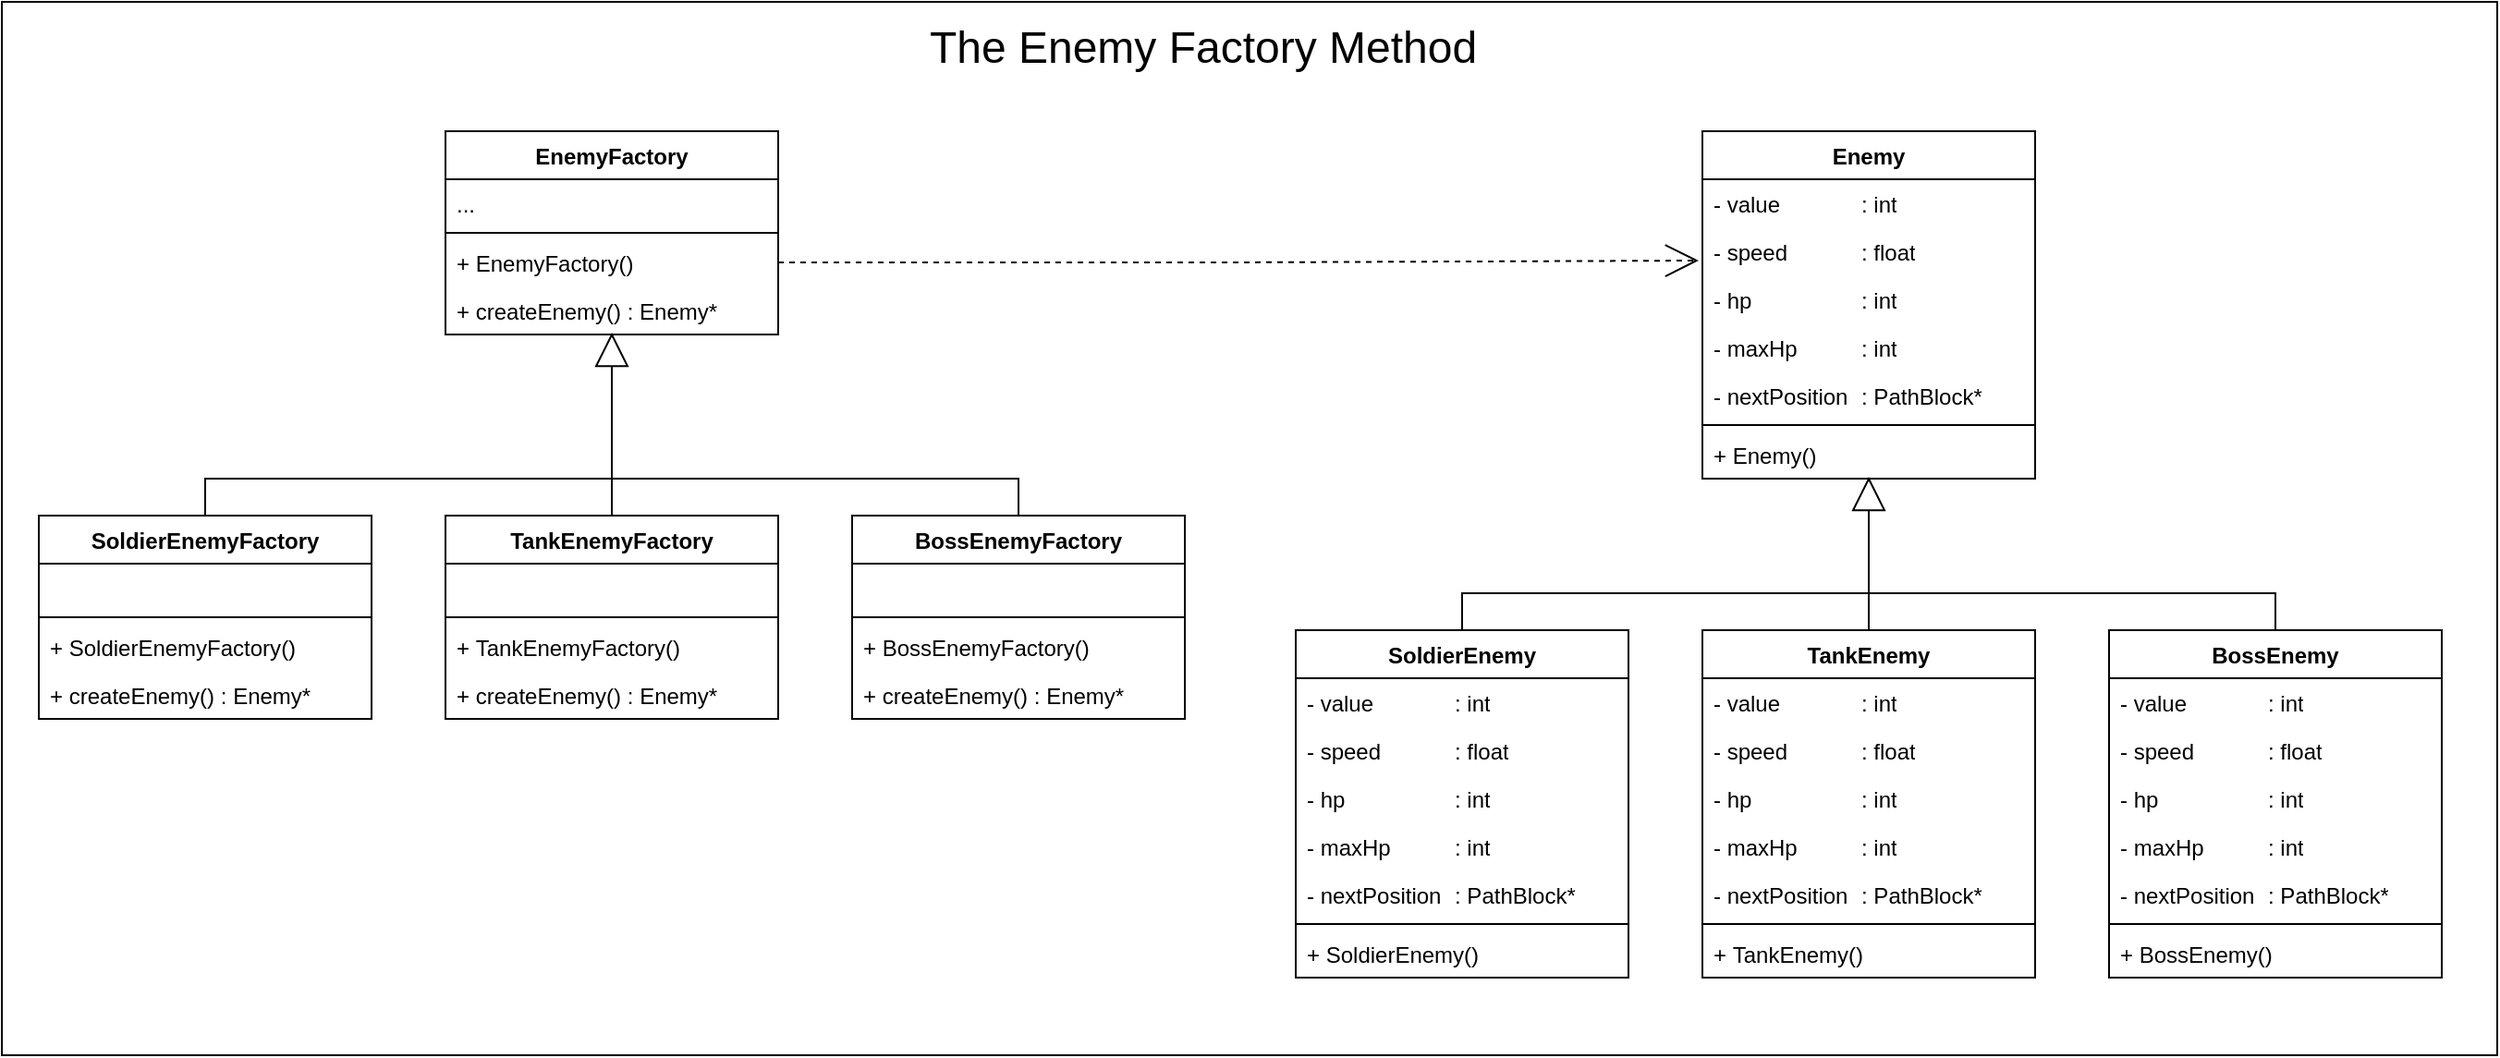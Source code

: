 <mxfile version="26.0.2" pages="2">
  <diagram name="EnemyFactories" id="sxA6jCSWHb6Xb95bpRgg">
    <mxGraphModel dx="1440" dy="1007" grid="0" gridSize="10" guides="1" tooltips="1" connect="1" arrows="1" fold="1" page="1" pageScale="1" pageWidth="3300" pageHeight="4681" math="0" shadow="0">
      <root>
        <mxCell id="0" />
        <mxCell id="1" parent="0" />
        <mxCell id="lST96Xqz9Wme77wn3Zgd-4" value="" style="group" vertex="1" connectable="0" parent="1">
          <mxGeometry x="472" y="41" width="1350" height="570" as="geometry" />
        </mxCell>
        <mxCell id="lST96Xqz9Wme77wn3Zgd-2" value="" style="rounded=0;whiteSpace=wrap;html=1;fillStyle=auto;gradientColor=none;" vertex="1" parent="lST96Xqz9Wme77wn3Zgd-4">
          <mxGeometry width="1350" height="570" as="geometry" />
        </mxCell>
        <mxCell id="FYQP1EqifzHEC503zYtt-10" value="&lt;span style=&quot;white-space: pre;&quot;&gt;Enemy&lt;/span&gt;" style="swimlane;fontStyle=1;align=center;verticalAlign=top;childLayout=stackLayout;horizontal=1;startSize=26;horizontalStack=0;resizeParent=1;resizeParentMax=0;resizeLast=0;collapsible=1;marginBottom=0;whiteSpace=wrap;html=1;" parent="lST96Xqz9Wme77wn3Zgd-4" vertex="1">
          <mxGeometry x="920" y="70" width="180" height="188" as="geometry" />
        </mxCell>
        <mxCell id="FYQP1EqifzHEC503zYtt-21" value="- value&lt;span style=&quot;white-space: pre;&quot;&gt;&#x9;&lt;span style=&quot;white-space: pre;&quot;&gt;&#x9;&lt;/span&gt;&lt;/span&gt;: int" style="text;strokeColor=none;fillColor=none;align=left;verticalAlign=top;spacingLeft=4;spacingRight=4;overflow=hidden;rotatable=0;points=[[0,0.5],[1,0.5]];portConstraint=eastwest;whiteSpace=wrap;html=1;" parent="FYQP1EqifzHEC503zYtt-10" vertex="1">
          <mxGeometry y="26" width="180" height="26" as="geometry" />
        </mxCell>
        <mxCell id="FYQP1EqifzHEC503zYtt-22" value="-&amp;nbsp;speed&lt;span style=&quot;white-space: pre;&quot;&gt;&#x9;&lt;span style=&quot;white-space: pre;&quot;&gt;&#x9;&lt;/span&gt;&lt;/span&gt;:&amp;nbsp;float" style="text;strokeColor=none;fillColor=none;align=left;verticalAlign=top;spacingLeft=4;spacingRight=4;overflow=hidden;rotatable=0;points=[[0,0.5],[1,0.5]];portConstraint=eastwest;whiteSpace=wrap;html=1;" parent="FYQP1EqifzHEC503zYtt-10" vertex="1">
          <mxGeometry y="52" width="180" height="26" as="geometry" />
        </mxCell>
        <mxCell id="gE1n4KFUWHBhPOOxlzP7-1" value="-&amp;nbsp;hp&lt;span style=&quot;white-space: pre;&quot;&gt;&#x9;&lt;/span&gt;&lt;span style=&quot;white-space: pre;&quot;&gt;&#x9;&lt;span style=&quot;white-space: pre;&quot;&gt;&#x9;&lt;/span&gt;&lt;/span&gt;:&amp;nbsp;int" style="text;strokeColor=none;fillColor=none;align=left;verticalAlign=top;spacingLeft=4;spacingRight=4;overflow=hidden;rotatable=0;points=[[0,0.5],[1,0.5]];portConstraint=eastwest;whiteSpace=wrap;html=1;" vertex="1" parent="FYQP1EqifzHEC503zYtt-10">
          <mxGeometry y="78" width="180" height="26" as="geometry" />
        </mxCell>
        <mxCell id="gE1n4KFUWHBhPOOxlzP7-2" value="-&amp;nbsp;maxHp&lt;span style=&quot;white-space: pre;&quot;&gt;&#x9;&lt;/span&gt;&lt;span style=&quot;white-space: pre;&quot;&gt;&#x9;&lt;/span&gt;:&amp;nbsp;int" style="text;strokeColor=none;fillColor=none;align=left;verticalAlign=top;spacingLeft=4;spacingRight=4;overflow=hidden;rotatable=0;points=[[0,0.5],[1,0.5]];portConstraint=eastwest;whiteSpace=wrap;html=1;" vertex="1" parent="FYQP1EqifzHEC503zYtt-10">
          <mxGeometry y="104" width="180" height="26" as="geometry" />
        </mxCell>
        <mxCell id="gE1n4KFUWHBhPOOxlzP7-3" value="-&amp;nbsp;nextPosition &lt;span style=&quot;white-space: pre;&quot;&gt;&#x9;&lt;/span&gt;:&amp;nbsp;PathBlock*" style="text;strokeColor=none;fillColor=none;align=left;verticalAlign=top;spacingLeft=4;spacingRight=4;overflow=hidden;rotatable=0;points=[[0,0.5],[1,0.5]];portConstraint=eastwest;whiteSpace=wrap;html=1;" vertex="1" parent="FYQP1EqifzHEC503zYtt-10">
          <mxGeometry y="130" width="180" height="26" as="geometry" />
        </mxCell>
        <mxCell id="FYQP1EqifzHEC503zYtt-12" value="" style="line;strokeWidth=1;fillColor=none;align=left;verticalAlign=middle;spacingTop=-1;spacingLeft=3;spacingRight=3;rotatable=0;labelPosition=right;points=[];portConstraint=eastwest;strokeColor=inherit;" parent="FYQP1EqifzHEC503zYtt-10" vertex="1">
          <mxGeometry y="156" width="180" height="6" as="geometry" />
        </mxCell>
        <mxCell id="FYQP1EqifzHEC503zYtt-13" value="+ &lt;span style=&quot;text-align: center; white-space: pre;&quot;&gt;Enemy&lt;/span&gt;()" style="text;strokeColor=none;fillColor=none;align=left;verticalAlign=top;spacingLeft=4;spacingRight=4;overflow=hidden;rotatable=0;points=[[0,0.5],[1,0.5]];portConstraint=eastwest;whiteSpace=wrap;html=1;" parent="FYQP1EqifzHEC503zYtt-10" vertex="1">
          <mxGeometry y="162" width="180" height="26" as="geometry" />
        </mxCell>
        <mxCell id="gE1n4KFUWHBhPOOxlzP7-34" style="edgeStyle=orthogonalEdgeStyle;rounded=0;orthogonalLoop=1;jettySize=auto;html=1;exitX=0.5;exitY=0;exitDx=0;exitDy=0;endArrow=none;endFill=0;" edge="1" parent="lST96Xqz9Wme77wn3Zgd-4" source="gE1n4KFUWHBhPOOxlzP7-4">
          <mxGeometry relative="1" as="geometry">
            <mxPoint x="1010" y="320" as="targetPoint" />
            <Array as="points">
              <mxPoint x="790" y="320" />
            </Array>
          </mxGeometry>
        </mxCell>
        <mxCell id="gE1n4KFUWHBhPOOxlzP7-4" value="&lt;span style=&quot;white-space: pre;&quot;&gt;SoldierEnemy&lt;/span&gt;" style="swimlane;fontStyle=1;align=center;verticalAlign=top;childLayout=stackLayout;horizontal=1;startSize=26;horizontalStack=0;resizeParent=1;resizeParentMax=0;resizeLast=0;collapsible=1;marginBottom=0;whiteSpace=wrap;html=1;" vertex="1" parent="lST96Xqz9Wme77wn3Zgd-4">
          <mxGeometry x="700" y="340" width="180" height="188" as="geometry" />
        </mxCell>
        <mxCell id="gE1n4KFUWHBhPOOxlzP7-5" value="- value&lt;span style=&quot;white-space: pre;&quot;&gt;&#x9;&lt;span style=&quot;white-space: pre;&quot;&gt;&#x9;&lt;/span&gt;&lt;/span&gt;: int" style="text;strokeColor=none;fillColor=none;align=left;verticalAlign=top;spacingLeft=4;spacingRight=4;overflow=hidden;rotatable=0;points=[[0,0.5],[1,0.5]];portConstraint=eastwest;whiteSpace=wrap;html=1;" vertex="1" parent="gE1n4KFUWHBhPOOxlzP7-4">
          <mxGeometry y="26" width="180" height="26" as="geometry" />
        </mxCell>
        <mxCell id="gE1n4KFUWHBhPOOxlzP7-6" value="-&amp;nbsp;speed&lt;span style=&quot;white-space: pre;&quot;&gt;&#x9;&lt;span style=&quot;white-space: pre;&quot;&gt;&#x9;&lt;/span&gt;&lt;/span&gt;:&amp;nbsp;float" style="text;strokeColor=none;fillColor=none;align=left;verticalAlign=top;spacingLeft=4;spacingRight=4;overflow=hidden;rotatable=0;points=[[0,0.5],[1,0.5]];portConstraint=eastwest;whiteSpace=wrap;html=1;" vertex="1" parent="gE1n4KFUWHBhPOOxlzP7-4">
          <mxGeometry y="52" width="180" height="26" as="geometry" />
        </mxCell>
        <mxCell id="gE1n4KFUWHBhPOOxlzP7-7" value="-&amp;nbsp;hp&lt;span style=&quot;white-space: pre;&quot;&gt;&#x9;&lt;/span&gt;&lt;span style=&quot;white-space: pre;&quot;&gt;&#x9;&lt;span style=&quot;white-space: pre;&quot;&gt;&#x9;&lt;/span&gt;&lt;/span&gt;:&amp;nbsp;int" style="text;strokeColor=none;fillColor=none;align=left;verticalAlign=top;spacingLeft=4;spacingRight=4;overflow=hidden;rotatable=0;points=[[0,0.5],[1,0.5]];portConstraint=eastwest;whiteSpace=wrap;html=1;" vertex="1" parent="gE1n4KFUWHBhPOOxlzP7-4">
          <mxGeometry y="78" width="180" height="26" as="geometry" />
        </mxCell>
        <mxCell id="gE1n4KFUWHBhPOOxlzP7-8" value="-&amp;nbsp;maxHp&lt;span style=&quot;white-space: pre;&quot;&gt;&#x9;&lt;/span&gt;&lt;span style=&quot;white-space: pre;&quot;&gt;&#x9;&lt;/span&gt;:&amp;nbsp;int" style="text;strokeColor=none;fillColor=none;align=left;verticalAlign=top;spacingLeft=4;spacingRight=4;overflow=hidden;rotatable=0;points=[[0,0.5],[1,0.5]];portConstraint=eastwest;whiteSpace=wrap;html=1;" vertex="1" parent="gE1n4KFUWHBhPOOxlzP7-4">
          <mxGeometry y="104" width="180" height="26" as="geometry" />
        </mxCell>
        <mxCell id="gE1n4KFUWHBhPOOxlzP7-9" value="-&amp;nbsp;nextPosition &lt;span style=&quot;white-space: pre;&quot;&gt;&#x9;&lt;/span&gt;:&amp;nbsp;PathBlock*" style="text;strokeColor=none;fillColor=none;align=left;verticalAlign=top;spacingLeft=4;spacingRight=4;overflow=hidden;rotatable=0;points=[[0,0.5],[1,0.5]];portConstraint=eastwest;whiteSpace=wrap;html=1;" vertex="1" parent="gE1n4KFUWHBhPOOxlzP7-4">
          <mxGeometry y="130" width="180" height="26" as="geometry" />
        </mxCell>
        <mxCell id="gE1n4KFUWHBhPOOxlzP7-10" value="" style="line;strokeWidth=1;fillColor=none;align=left;verticalAlign=middle;spacingTop=-1;spacingLeft=3;spacingRight=3;rotatable=0;labelPosition=right;points=[];portConstraint=eastwest;strokeColor=inherit;" vertex="1" parent="gE1n4KFUWHBhPOOxlzP7-4">
          <mxGeometry y="156" width="180" height="6" as="geometry" />
        </mxCell>
        <mxCell id="gE1n4KFUWHBhPOOxlzP7-11" value="+&amp;nbsp;&lt;span style=&quot;text-align: center; white-space: pre;&quot;&gt;SoldierEnemy&lt;/span&gt;()" style="text;strokeColor=none;fillColor=none;align=left;verticalAlign=top;spacingLeft=4;spacingRight=4;overflow=hidden;rotatable=0;points=[[0,0.5],[1,0.5]];portConstraint=eastwest;whiteSpace=wrap;html=1;" vertex="1" parent="gE1n4KFUWHBhPOOxlzP7-4">
          <mxGeometry y="162" width="180" height="26" as="geometry" />
        </mxCell>
        <mxCell id="gE1n4KFUWHBhPOOxlzP7-12" value="&lt;span style=&quot;white-space: pre;&quot;&gt;TankEnemy&lt;/span&gt;" style="swimlane;fontStyle=1;align=center;verticalAlign=top;childLayout=stackLayout;horizontal=1;startSize=26;horizontalStack=0;resizeParent=1;resizeParentMax=0;resizeLast=0;collapsible=1;marginBottom=0;whiteSpace=wrap;html=1;" vertex="1" parent="lST96Xqz9Wme77wn3Zgd-4">
          <mxGeometry x="920" y="340" width="180" height="188" as="geometry" />
        </mxCell>
        <mxCell id="gE1n4KFUWHBhPOOxlzP7-13" value="- value&lt;span style=&quot;white-space: pre;&quot;&gt;&#x9;&lt;span style=&quot;white-space: pre;&quot;&gt;&#x9;&lt;/span&gt;&lt;/span&gt;: int" style="text;strokeColor=none;fillColor=none;align=left;verticalAlign=top;spacingLeft=4;spacingRight=4;overflow=hidden;rotatable=0;points=[[0,0.5],[1,0.5]];portConstraint=eastwest;whiteSpace=wrap;html=1;" vertex="1" parent="gE1n4KFUWHBhPOOxlzP7-12">
          <mxGeometry y="26" width="180" height="26" as="geometry" />
        </mxCell>
        <mxCell id="gE1n4KFUWHBhPOOxlzP7-14" value="-&amp;nbsp;speed&lt;span style=&quot;white-space: pre;&quot;&gt;&#x9;&lt;span style=&quot;white-space: pre;&quot;&gt;&#x9;&lt;/span&gt;&lt;/span&gt;:&amp;nbsp;float" style="text;strokeColor=none;fillColor=none;align=left;verticalAlign=top;spacingLeft=4;spacingRight=4;overflow=hidden;rotatable=0;points=[[0,0.5],[1,0.5]];portConstraint=eastwest;whiteSpace=wrap;html=1;" vertex="1" parent="gE1n4KFUWHBhPOOxlzP7-12">
          <mxGeometry y="52" width="180" height="26" as="geometry" />
        </mxCell>
        <mxCell id="gE1n4KFUWHBhPOOxlzP7-15" value="-&amp;nbsp;hp&lt;span style=&quot;white-space: pre;&quot;&gt;&#x9;&lt;/span&gt;&lt;span style=&quot;white-space: pre;&quot;&gt;&#x9;&lt;span style=&quot;white-space: pre;&quot;&gt;&#x9;&lt;/span&gt;&lt;/span&gt;:&amp;nbsp;int" style="text;strokeColor=none;fillColor=none;align=left;verticalAlign=top;spacingLeft=4;spacingRight=4;overflow=hidden;rotatable=0;points=[[0,0.5],[1,0.5]];portConstraint=eastwest;whiteSpace=wrap;html=1;" vertex="1" parent="gE1n4KFUWHBhPOOxlzP7-12">
          <mxGeometry y="78" width="180" height="26" as="geometry" />
        </mxCell>
        <mxCell id="gE1n4KFUWHBhPOOxlzP7-16" value="-&amp;nbsp;maxHp&lt;span style=&quot;white-space: pre;&quot;&gt;&#x9;&lt;/span&gt;&lt;span style=&quot;white-space: pre;&quot;&gt;&#x9;&lt;/span&gt;:&amp;nbsp;int" style="text;strokeColor=none;fillColor=none;align=left;verticalAlign=top;spacingLeft=4;spacingRight=4;overflow=hidden;rotatable=0;points=[[0,0.5],[1,0.5]];portConstraint=eastwest;whiteSpace=wrap;html=1;" vertex="1" parent="gE1n4KFUWHBhPOOxlzP7-12">
          <mxGeometry y="104" width="180" height="26" as="geometry" />
        </mxCell>
        <mxCell id="gE1n4KFUWHBhPOOxlzP7-17" value="-&amp;nbsp;nextPosition &lt;span style=&quot;white-space: pre;&quot;&gt;&#x9;&lt;/span&gt;:&amp;nbsp;PathBlock*" style="text;strokeColor=none;fillColor=none;align=left;verticalAlign=top;spacingLeft=4;spacingRight=4;overflow=hidden;rotatable=0;points=[[0,0.5],[1,0.5]];portConstraint=eastwest;whiteSpace=wrap;html=1;" vertex="1" parent="gE1n4KFUWHBhPOOxlzP7-12">
          <mxGeometry y="130" width="180" height="26" as="geometry" />
        </mxCell>
        <mxCell id="gE1n4KFUWHBhPOOxlzP7-18" value="" style="line;strokeWidth=1;fillColor=none;align=left;verticalAlign=middle;spacingTop=-1;spacingLeft=3;spacingRight=3;rotatable=0;labelPosition=right;points=[];portConstraint=eastwest;strokeColor=inherit;" vertex="1" parent="gE1n4KFUWHBhPOOxlzP7-12">
          <mxGeometry y="156" width="180" height="6" as="geometry" />
        </mxCell>
        <mxCell id="gE1n4KFUWHBhPOOxlzP7-19" value="+&amp;nbsp;&lt;span style=&quot;text-align: center; white-space: pre;&quot;&gt;TankEnemy&lt;/span&gt;()" style="text;strokeColor=none;fillColor=none;align=left;verticalAlign=top;spacingLeft=4;spacingRight=4;overflow=hidden;rotatable=0;points=[[0,0.5],[1,0.5]];portConstraint=eastwest;whiteSpace=wrap;html=1;" vertex="1" parent="gE1n4KFUWHBhPOOxlzP7-12">
          <mxGeometry y="162" width="180" height="26" as="geometry" />
        </mxCell>
        <mxCell id="gE1n4KFUWHBhPOOxlzP7-35" style="edgeStyle=orthogonalEdgeStyle;rounded=0;orthogonalLoop=1;jettySize=auto;html=1;exitX=0.5;exitY=0;exitDx=0;exitDy=0;endArrow=none;endFill=0;" edge="1" parent="lST96Xqz9Wme77wn3Zgd-4" source="gE1n4KFUWHBhPOOxlzP7-20">
          <mxGeometry relative="1" as="geometry">
            <mxPoint x="1010" y="320" as="targetPoint" />
            <Array as="points">
              <mxPoint x="1230" y="320" />
            </Array>
          </mxGeometry>
        </mxCell>
        <mxCell id="gE1n4KFUWHBhPOOxlzP7-20" value="&lt;span style=&quot;white-space: pre;&quot;&gt;BossEnemy&lt;/span&gt;" style="swimlane;fontStyle=1;align=center;verticalAlign=top;childLayout=stackLayout;horizontal=1;startSize=26;horizontalStack=0;resizeParent=1;resizeParentMax=0;resizeLast=0;collapsible=1;marginBottom=0;whiteSpace=wrap;html=1;" vertex="1" parent="lST96Xqz9Wme77wn3Zgd-4">
          <mxGeometry x="1140" y="340" width="180" height="188" as="geometry" />
        </mxCell>
        <mxCell id="gE1n4KFUWHBhPOOxlzP7-21" value="- value&lt;span style=&quot;white-space: pre;&quot;&gt;&#x9;&lt;span style=&quot;white-space: pre;&quot;&gt;&#x9;&lt;/span&gt;&lt;/span&gt;: int" style="text;strokeColor=none;fillColor=none;align=left;verticalAlign=top;spacingLeft=4;spacingRight=4;overflow=hidden;rotatable=0;points=[[0,0.5],[1,0.5]];portConstraint=eastwest;whiteSpace=wrap;html=1;" vertex="1" parent="gE1n4KFUWHBhPOOxlzP7-20">
          <mxGeometry y="26" width="180" height="26" as="geometry" />
        </mxCell>
        <mxCell id="gE1n4KFUWHBhPOOxlzP7-22" value="-&amp;nbsp;speed&lt;span style=&quot;white-space: pre;&quot;&gt;&#x9;&lt;span style=&quot;white-space: pre;&quot;&gt;&#x9;&lt;/span&gt;&lt;/span&gt;:&amp;nbsp;float" style="text;strokeColor=none;fillColor=none;align=left;verticalAlign=top;spacingLeft=4;spacingRight=4;overflow=hidden;rotatable=0;points=[[0,0.5],[1,0.5]];portConstraint=eastwest;whiteSpace=wrap;html=1;" vertex="1" parent="gE1n4KFUWHBhPOOxlzP7-20">
          <mxGeometry y="52" width="180" height="26" as="geometry" />
        </mxCell>
        <mxCell id="gE1n4KFUWHBhPOOxlzP7-23" value="-&amp;nbsp;hp&lt;span style=&quot;white-space: pre;&quot;&gt;&#x9;&lt;/span&gt;&lt;span style=&quot;white-space: pre;&quot;&gt;&#x9;&lt;span style=&quot;white-space: pre;&quot;&gt;&#x9;&lt;/span&gt;&lt;/span&gt;:&amp;nbsp;int" style="text;strokeColor=none;fillColor=none;align=left;verticalAlign=top;spacingLeft=4;spacingRight=4;overflow=hidden;rotatable=0;points=[[0,0.5],[1,0.5]];portConstraint=eastwest;whiteSpace=wrap;html=1;" vertex="1" parent="gE1n4KFUWHBhPOOxlzP7-20">
          <mxGeometry y="78" width="180" height="26" as="geometry" />
        </mxCell>
        <mxCell id="gE1n4KFUWHBhPOOxlzP7-24" value="-&amp;nbsp;maxHp&lt;span style=&quot;white-space: pre;&quot;&gt;&#x9;&lt;/span&gt;&lt;span style=&quot;white-space: pre;&quot;&gt;&#x9;&lt;/span&gt;:&amp;nbsp;int" style="text;strokeColor=none;fillColor=none;align=left;verticalAlign=top;spacingLeft=4;spacingRight=4;overflow=hidden;rotatable=0;points=[[0,0.5],[1,0.5]];portConstraint=eastwest;whiteSpace=wrap;html=1;" vertex="1" parent="gE1n4KFUWHBhPOOxlzP7-20">
          <mxGeometry y="104" width="180" height="26" as="geometry" />
        </mxCell>
        <mxCell id="gE1n4KFUWHBhPOOxlzP7-25" value="-&amp;nbsp;nextPosition &lt;span style=&quot;white-space: pre;&quot;&gt;&#x9;&lt;/span&gt;:&amp;nbsp;PathBlock*" style="text;strokeColor=none;fillColor=none;align=left;verticalAlign=top;spacingLeft=4;spacingRight=4;overflow=hidden;rotatable=0;points=[[0,0.5],[1,0.5]];portConstraint=eastwest;whiteSpace=wrap;html=1;" vertex="1" parent="gE1n4KFUWHBhPOOxlzP7-20">
          <mxGeometry y="130" width="180" height="26" as="geometry" />
        </mxCell>
        <mxCell id="gE1n4KFUWHBhPOOxlzP7-26" value="" style="line;strokeWidth=1;fillColor=none;align=left;verticalAlign=middle;spacingTop=-1;spacingLeft=3;spacingRight=3;rotatable=0;labelPosition=right;points=[];portConstraint=eastwest;strokeColor=inherit;" vertex="1" parent="gE1n4KFUWHBhPOOxlzP7-20">
          <mxGeometry y="156" width="180" height="6" as="geometry" />
        </mxCell>
        <mxCell id="gE1n4KFUWHBhPOOxlzP7-27" value="+&amp;nbsp;&lt;span style=&quot;text-align: center; white-space: pre;&quot;&gt;BossEnemy&lt;/span&gt;()" style="text;strokeColor=none;fillColor=none;align=left;verticalAlign=top;spacingLeft=4;spacingRight=4;overflow=hidden;rotatable=0;points=[[0,0.5],[1,0.5]];portConstraint=eastwest;whiteSpace=wrap;html=1;" vertex="1" parent="gE1n4KFUWHBhPOOxlzP7-20">
          <mxGeometry y="162" width="180" height="26" as="geometry" />
        </mxCell>
        <mxCell id="gE1n4KFUWHBhPOOxlzP7-31" style="edgeStyle=orthogonalEdgeStyle;rounded=0;orthogonalLoop=1;jettySize=auto;html=1;entryX=0.5;entryY=0.962;entryDx=0;entryDy=0;entryPerimeter=0;endArrow=block;endFill=0;endSize=16;" edge="1" parent="lST96Xqz9Wme77wn3Zgd-4" source="gE1n4KFUWHBhPOOxlzP7-12" target="FYQP1EqifzHEC503zYtt-13">
          <mxGeometry relative="1" as="geometry" />
        </mxCell>
        <mxCell id="gE1n4KFUWHBhPOOxlzP7-36" value="&lt;span style=&quot;white-space: pre;&quot;&gt;EnemyFactory&lt;/span&gt;" style="swimlane;fontStyle=1;align=center;verticalAlign=top;childLayout=stackLayout;horizontal=1;startSize=26;horizontalStack=0;resizeParent=1;resizeParentMax=0;resizeLast=0;collapsible=1;marginBottom=0;whiteSpace=wrap;html=1;" vertex="1" parent="lST96Xqz9Wme77wn3Zgd-4">
          <mxGeometry x="240" y="70" width="180" height="110" as="geometry" />
        </mxCell>
        <mxCell id="gE1n4KFUWHBhPOOxlzP7-37" value="..." style="text;strokeColor=none;fillColor=none;align=left;verticalAlign=top;spacingLeft=4;spacingRight=4;overflow=hidden;rotatable=0;points=[[0,0.5],[1,0.5]];portConstraint=eastwest;whiteSpace=wrap;html=1;" vertex="1" parent="gE1n4KFUWHBhPOOxlzP7-36">
          <mxGeometry y="26" width="180" height="26" as="geometry" />
        </mxCell>
        <mxCell id="gE1n4KFUWHBhPOOxlzP7-42" value="" style="line;strokeWidth=1;fillColor=none;align=left;verticalAlign=middle;spacingTop=-1;spacingLeft=3;spacingRight=3;rotatable=0;labelPosition=right;points=[];portConstraint=eastwest;strokeColor=inherit;" vertex="1" parent="gE1n4KFUWHBhPOOxlzP7-36">
          <mxGeometry y="52" width="180" height="6" as="geometry" />
        </mxCell>
        <mxCell id="gE1n4KFUWHBhPOOxlzP7-71" value="+&amp;nbsp;&lt;span style=&quot;text-align: center; white-space: pre;&quot;&gt;EnemyFactory&lt;/span&gt;()" style="text;strokeColor=none;fillColor=none;align=left;verticalAlign=top;spacingLeft=4;spacingRight=4;overflow=hidden;rotatable=0;points=[[0,0.5],[1,0.5]];portConstraint=eastwest;whiteSpace=wrap;html=1;" vertex="1" parent="gE1n4KFUWHBhPOOxlzP7-36">
          <mxGeometry y="58" width="180" height="26" as="geometry" />
        </mxCell>
        <mxCell id="gE1n4KFUWHBhPOOxlzP7-43" value="&lt;div style=&quot;text-align: center;&quot;&gt;&lt;span style=&quot;background-color: initial;&quot;&gt;+ &lt;/span&gt;&lt;span style=&quot;background-color: initial; white-space: pre;&quot;&gt;createEnemy&lt;/span&gt;&lt;span style=&quot;background-color: initial;&quot;&gt;() :&amp;nbsp;&lt;/span&gt;&lt;span style=&quot;background-color: initial; text-align: left;&quot;&gt;Enemy*&lt;/span&gt;&lt;span style=&quot;background-color: initial;&quot;&gt;&amp;nbsp;&lt;/span&gt;&lt;/div&gt;" style="text;strokeColor=none;fillColor=none;align=left;verticalAlign=top;spacingLeft=4;spacingRight=4;overflow=hidden;rotatable=0;points=[[0,0.5],[1,0.5]];portConstraint=eastwest;whiteSpace=wrap;html=1;" vertex="1" parent="gE1n4KFUWHBhPOOxlzP7-36">
          <mxGeometry y="84" width="180" height="26" as="geometry" />
        </mxCell>
        <mxCell id="gE1n4KFUWHBhPOOxlzP7-44" style="edgeStyle=orthogonalEdgeStyle;rounded=0;orthogonalLoop=1;jettySize=auto;html=1;exitX=0.5;exitY=0;exitDx=0;exitDy=0;endArrow=none;endFill=0;" edge="1" parent="lST96Xqz9Wme77wn3Zgd-4" source="gE1n4KFUWHBhPOOxlzP7-45">
          <mxGeometry relative="1" as="geometry">
            <mxPoint x="330" y="258" as="targetPoint" />
            <Array as="points">
              <mxPoint x="110" y="258" />
            </Array>
          </mxGeometry>
        </mxCell>
        <mxCell id="gE1n4KFUWHBhPOOxlzP7-45" value="&lt;span style=&quot;white-space: pre;&quot;&gt;SoldierEnemyFactory&lt;/span&gt;" style="swimlane;fontStyle=1;align=center;verticalAlign=top;childLayout=stackLayout;horizontal=1;startSize=26;horizontalStack=0;resizeParent=1;resizeParentMax=0;resizeLast=0;collapsible=1;marginBottom=0;whiteSpace=wrap;html=1;" vertex="1" parent="lST96Xqz9Wme77wn3Zgd-4">
          <mxGeometry x="20" y="278" width="180" height="110" as="geometry" />
        </mxCell>
        <mxCell id="gE1n4KFUWHBhPOOxlzP7-50" value="&amp;nbsp;" style="text;strokeColor=none;fillColor=none;align=left;verticalAlign=top;spacingLeft=4;spacingRight=4;overflow=hidden;rotatable=0;points=[[0,0.5],[1,0.5]];portConstraint=eastwest;whiteSpace=wrap;html=1;" vertex="1" parent="gE1n4KFUWHBhPOOxlzP7-45">
          <mxGeometry y="26" width="180" height="26" as="geometry" />
        </mxCell>
        <mxCell id="gE1n4KFUWHBhPOOxlzP7-51" value="" style="line;strokeWidth=1;fillColor=none;align=left;verticalAlign=middle;spacingTop=-1;spacingLeft=3;spacingRight=3;rotatable=0;labelPosition=right;points=[];portConstraint=eastwest;strokeColor=inherit;" vertex="1" parent="gE1n4KFUWHBhPOOxlzP7-45">
          <mxGeometry y="52" width="180" height="6" as="geometry" />
        </mxCell>
        <mxCell id="gE1n4KFUWHBhPOOxlzP7-52" value="+&amp;nbsp;&lt;span style=&quot;text-align: center; white-space: pre;&quot;&gt;SoldierEnemyFactory&lt;/span&gt;()" style="text;strokeColor=none;fillColor=none;align=left;verticalAlign=top;spacingLeft=4;spacingRight=4;overflow=hidden;rotatable=0;points=[[0,0.5],[1,0.5]];portConstraint=eastwest;whiteSpace=wrap;html=1;" vertex="1" parent="gE1n4KFUWHBhPOOxlzP7-45">
          <mxGeometry y="58" width="180" height="26" as="geometry" />
        </mxCell>
        <mxCell id="gE1n4KFUWHBhPOOxlzP7-72" value="+&amp;nbsp;&lt;span style=&quot;text-align: center; white-space: pre;&quot;&gt;createEnemy&lt;/span&gt;()&lt;span style=&quot;text-align: center; background-color: initial;&quot;&gt;&amp;nbsp;:&amp;nbsp;&lt;/span&gt;Enemy&lt;span style=&quot;background-color: initial;&quot;&gt;*&lt;/span&gt;" style="text;strokeColor=none;fillColor=none;align=left;verticalAlign=top;spacingLeft=4;spacingRight=4;overflow=hidden;rotatable=0;points=[[0,0.5],[1,0.5]];portConstraint=eastwest;whiteSpace=wrap;html=1;" vertex="1" parent="gE1n4KFUWHBhPOOxlzP7-45">
          <mxGeometry y="84" width="180" height="26" as="geometry" />
        </mxCell>
        <mxCell id="gE1n4KFUWHBhPOOxlzP7-53" value="&lt;span style=&quot;white-space: pre;&quot;&gt;TankEnemyFactory&lt;/span&gt;" style="swimlane;fontStyle=1;align=center;verticalAlign=top;childLayout=stackLayout;horizontal=1;startSize=26;horizontalStack=0;resizeParent=1;resizeParentMax=0;resizeLast=0;collapsible=1;marginBottom=0;whiteSpace=wrap;html=1;" vertex="1" parent="lST96Xqz9Wme77wn3Zgd-4">
          <mxGeometry x="240" y="278" width="180" height="110" as="geometry" />
        </mxCell>
        <mxCell id="gE1n4KFUWHBhPOOxlzP7-58" value="&amp;nbsp;" style="text;strokeColor=none;fillColor=none;align=left;verticalAlign=top;spacingLeft=4;spacingRight=4;overflow=hidden;rotatable=0;points=[[0,0.5],[1,0.5]];portConstraint=eastwest;whiteSpace=wrap;html=1;" vertex="1" parent="gE1n4KFUWHBhPOOxlzP7-53">
          <mxGeometry y="26" width="180" height="26" as="geometry" />
        </mxCell>
        <mxCell id="gE1n4KFUWHBhPOOxlzP7-59" value="" style="line;strokeWidth=1;fillColor=none;align=left;verticalAlign=middle;spacingTop=-1;spacingLeft=3;spacingRight=3;rotatable=0;labelPosition=right;points=[];portConstraint=eastwest;strokeColor=inherit;" vertex="1" parent="gE1n4KFUWHBhPOOxlzP7-53">
          <mxGeometry y="52" width="180" height="6" as="geometry" />
        </mxCell>
        <mxCell id="gE1n4KFUWHBhPOOxlzP7-60" value="+&amp;nbsp;&lt;span style=&quot;text-align: center; white-space: pre;&quot;&gt;TankEnemyFactory&lt;/span&gt;()" style="text;strokeColor=none;fillColor=none;align=left;verticalAlign=top;spacingLeft=4;spacingRight=4;overflow=hidden;rotatable=0;points=[[0,0.5],[1,0.5]];portConstraint=eastwest;whiteSpace=wrap;html=1;" vertex="1" parent="gE1n4KFUWHBhPOOxlzP7-53">
          <mxGeometry y="58" width="180" height="26" as="geometry" />
        </mxCell>
        <mxCell id="gE1n4KFUWHBhPOOxlzP7-73" value="+&amp;nbsp;&lt;span style=&quot;text-align: center; white-space: pre;&quot;&gt;createEnemy&lt;/span&gt;()&lt;span style=&quot;text-align: center; background-color: initial;&quot;&gt;&amp;nbsp;:&amp;nbsp;&lt;/span&gt;Enemy&lt;span style=&quot;background-color: initial;&quot;&gt;*&lt;/span&gt;" style="text;strokeColor=none;fillColor=none;align=left;verticalAlign=top;spacingLeft=4;spacingRight=4;overflow=hidden;rotatable=0;points=[[0,0.5],[1,0.5]];portConstraint=eastwest;whiteSpace=wrap;html=1;" vertex="1" parent="gE1n4KFUWHBhPOOxlzP7-53">
          <mxGeometry y="84" width="180" height="26" as="geometry" />
        </mxCell>
        <mxCell id="gE1n4KFUWHBhPOOxlzP7-61" style="edgeStyle=orthogonalEdgeStyle;rounded=0;orthogonalLoop=1;jettySize=auto;html=1;exitX=0.5;exitY=0;exitDx=0;exitDy=0;endArrow=none;endFill=0;" edge="1" parent="lST96Xqz9Wme77wn3Zgd-4" source="gE1n4KFUWHBhPOOxlzP7-62">
          <mxGeometry relative="1" as="geometry">
            <mxPoint x="330" y="258" as="targetPoint" />
            <Array as="points">
              <mxPoint x="550" y="258" />
            </Array>
          </mxGeometry>
        </mxCell>
        <mxCell id="gE1n4KFUWHBhPOOxlzP7-62" value="&lt;span style=&quot;white-space: pre;&quot;&gt;BossEnemyFactory&lt;/span&gt;" style="swimlane;fontStyle=1;align=center;verticalAlign=top;childLayout=stackLayout;horizontal=1;startSize=26;horizontalStack=0;resizeParent=1;resizeParentMax=0;resizeLast=0;collapsible=1;marginBottom=0;whiteSpace=wrap;html=1;" vertex="1" parent="lST96Xqz9Wme77wn3Zgd-4">
          <mxGeometry x="460" y="278" width="180" height="110" as="geometry" />
        </mxCell>
        <mxCell id="gE1n4KFUWHBhPOOxlzP7-63" value="&amp;nbsp;" style="text;strokeColor=none;fillColor=none;align=left;verticalAlign=top;spacingLeft=4;spacingRight=4;overflow=hidden;rotatable=0;points=[[0,0.5],[1,0.5]];portConstraint=eastwest;whiteSpace=wrap;html=1;" vertex="1" parent="gE1n4KFUWHBhPOOxlzP7-62">
          <mxGeometry y="26" width="180" height="26" as="geometry" />
        </mxCell>
        <mxCell id="gE1n4KFUWHBhPOOxlzP7-68" value="" style="line;strokeWidth=1;fillColor=none;align=left;verticalAlign=middle;spacingTop=-1;spacingLeft=3;spacingRight=3;rotatable=0;labelPosition=right;points=[];portConstraint=eastwest;strokeColor=inherit;" vertex="1" parent="gE1n4KFUWHBhPOOxlzP7-62">
          <mxGeometry y="52" width="180" height="6" as="geometry" />
        </mxCell>
        <mxCell id="gE1n4KFUWHBhPOOxlzP7-69" value="+&amp;nbsp;&lt;span style=&quot;text-align: center; white-space: pre;&quot;&gt;BossEnemyFactory&lt;/span&gt;()" style="text;strokeColor=none;fillColor=none;align=left;verticalAlign=top;spacingLeft=4;spacingRight=4;overflow=hidden;rotatable=0;points=[[0,0.5],[1,0.5]];portConstraint=eastwest;whiteSpace=wrap;html=1;" vertex="1" parent="gE1n4KFUWHBhPOOxlzP7-62">
          <mxGeometry y="58" width="180" height="26" as="geometry" />
        </mxCell>
        <mxCell id="gE1n4KFUWHBhPOOxlzP7-74" value="+&amp;nbsp;&lt;span style=&quot;text-align: center; white-space: pre;&quot;&gt;createEnemy&lt;/span&gt;()&lt;span style=&quot;text-align: center; background-color: initial;&quot;&gt;&amp;nbsp;:&amp;nbsp;&lt;/span&gt;Enemy&lt;span style=&quot;background-color: initial;&quot;&gt;*&lt;/span&gt;" style="text;strokeColor=none;fillColor=none;align=left;verticalAlign=top;spacingLeft=4;spacingRight=4;overflow=hidden;rotatable=0;points=[[0,0.5],[1,0.5]];portConstraint=eastwest;whiteSpace=wrap;html=1;" vertex="1" parent="gE1n4KFUWHBhPOOxlzP7-62">
          <mxGeometry y="84" width="180" height="26" as="geometry" />
        </mxCell>
        <mxCell id="gE1n4KFUWHBhPOOxlzP7-70" style="edgeStyle=orthogonalEdgeStyle;rounded=0;orthogonalLoop=1;jettySize=auto;html=1;entryX=0.5;entryY=0.962;entryDx=0;entryDy=0;entryPerimeter=0;endArrow=block;endFill=0;endSize=16;" edge="1" parent="lST96Xqz9Wme77wn3Zgd-4" source="gE1n4KFUWHBhPOOxlzP7-53" target="gE1n4KFUWHBhPOOxlzP7-43">
          <mxGeometry relative="1" as="geometry" />
        </mxCell>
        <mxCell id="gE1n4KFUWHBhPOOxlzP7-75" style="edgeStyle=orthogonalEdgeStyle;rounded=0;orthogonalLoop=1;jettySize=auto;html=1;exitX=1;exitY=0.5;exitDx=0;exitDy=0;dashed=1;endArrow=open;endFill=0;endSize=16;" edge="1" parent="lST96Xqz9Wme77wn3Zgd-4" source="gE1n4KFUWHBhPOOxlzP7-71">
          <mxGeometry relative="1" as="geometry">
            <mxPoint x="918" y="140" as="targetPoint" />
          </mxGeometry>
        </mxCell>
        <mxCell id="lST96Xqz9Wme77wn3Zgd-3" value="&lt;font style=&quot;font-size: 24px;&quot;&gt;The Enemy Factory Method&lt;/font&gt;" style="text;html=1;align=center;verticalAlign=middle;whiteSpace=wrap;rounded=0;" vertex="1" parent="lST96Xqz9Wme77wn3Zgd-4">
          <mxGeometry x="500" y="10" width="300" height="30" as="geometry" />
        </mxCell>
      </root>
    </mxGraphModel>
  </diagram>
  <diagram id="OpS3PyxcswjAmCSSjr8K" name="Template Method">
    <mxGraphModel dx="1237" dy="870" grid="1" gridSize="10" guides="1" tooltips="1" connect="1" arrows="1" fold="1" page="1" pageScale="1" pageWidth="3300" pageHeight="4681" math="0" shadow="0">
      <root>
        <mxCell id="0" />
        <mxCell id="1" parent="0" />
        <mxCell id="BvE3PmZqNGnK--DaVE4t-2" value="" style="rounded=0;whiteSpace=wrap;html=1;fillStyle=auto;gradientColor=none;" vertex="1" parent="1">
          <mxGeometry x="830" y="30" width="500" height="750" as="geometry" />
        </mxCell>
        <mxCell id="BvE3PmZqNGnK--DaVE4t-3" value="&lt;span style=&quot;white-space: pre;&quot;&gt;baseLevel&lt;/span&gt;" style="swimlane;fontStyle=1;align=center;verticalAlign=top;childLayout=stackLayout;horizontal=1;startSize=26;horizontalStack=0;resizeParent=1;resizeParentMax=0;resizeLast=0;collapsible=1;marginBottom=0;whiteSpace=wrap;html=1;" vertex="1" parent="1">
          <mxGeometry x="990" y="90" width="180" height="370" as="geometry" />
        </mxCell>
        <mxCell id="BvE3PmZqNGnK--DaVE4t-4" value="&amp;nbsp;" style="text;strokeColor=none;fillColor=none;align=left;verticalAlign=top;spacingLeft=4;spacingRight=4;overflow=hidden;rotatable=0;points=[[0,0.5],[1,0.5]];portConstraint=eastwest;whiteSpace=wrap;html=1;" vertex="1" parent="BvE3PmZqNGnK--DaVE4t-3">
          <mxGeometry y="26" width="180" height="26" as="geometry" />
        </mxCell>
        <mxCell id="BvE3PmZqNGnK--DaVE4t-9" value="" style="line;strokeWidth=1;fillColor=none;align=left;verticalAlign=middle;spacingTop=-1;spacingLeft=3;spacingRight=3;rotatable=0;labelPosition=right;points=[];portConstraint=eastwest;strokeColor=inherit;" vertex="1" parent="BvE3PmZqNGnK--DaVE4t-3">
          <mxGeometry y="52" width="180" height="6" as="geometry" />
        </mxCell>
        <mxCell id="BvE3PmZqNGnK--DaVE4t-10" value="&lt;div style=&quot;text-align: center;&quot;&gt;&lt;span style=&quot;background-color: transparent; color: light-dark(rgb(0, 0, 0), rgb(255, 255, 255));&quot;&gt;+ &lt;/span&gt;&lt;span style=&quot;background-color: transparent; white-space: pre;&quot;&gt;moneyAndHpSet&lt;/span&gt;&lt;span style=&quot;background-color: transparent; color: light-dark(rgb(0, 0, 0), rgb(255, 255, 255));&quot;&gt;()&lt;/span&gt;&lt;/div&gt;" style="text;strokeColor=none;fillColor=none;align=left;verticalAlign=top;spacingLeft=4;spacingRight=4;overflow=hidden;rotatable=0;points=[[0,0.5],[1,0.5]];portConstraint=eastwest;whiteSpace=wrap;html=1;" vertex="1" parent="BvE3PmZqNGnK--DaVE4t-3">
          <mxGeometry y="58" width="180" height="26" as="geometry" />
        </mxCell>
        <mxCell id="BvE3PmZqNGnK--DaVE4t-63" value="&lt;div style=&quot;text-align: center;&quot;&gt;&lt;span style=&quot;background-color: transparent; color: light-dark(rgb(0, 0, 0), rgb(255, 255, 255));&quot;&gt;+ &lt;/span&gt;&lt;span style=&quot;background-color: transparent; white-space: pre;&quot;&gt;baseBlockInit&lt;/span&gt;&lt;span style=&quot;background-color: transparent; color: light-dark(rgb(0, 0, 0), rgb(255, 255, 255));&quot;&gt;()&lt;/span&gt;&lt;/div&gt;" style="text;strokeColor=none;fillColor=none;align=left;verticalAlign=top;spacingLeft=4;spacingRight=4;overflow=hidden;rotatable=0;points=[[0,0.5],[1,0.5]];portConstraint=eastwest;whiteSpace=wrap;html=1;" vertex="1" parent="BvE3PmZqNGnK--DaVE4t-3">
          <mxGeometry y="84" width="180" height="26" as="geometry" />
        </mxCell>
        <mxCell id="BvE3PmZqNGnK--DaVE4t-64" value="&lt;div style=&quot;text-align: center;&quot;&gt;&lt;span style=&quot;background-color: transparent; color: light-dark(rgb(0, 0, 0), rgb(255, 255, 255));&quot;&gt;+ &lt;/span&gt;&lt;span style=&quot;background-color: transparent; white-space: pre;&quot;&gt;backgroundInit&lt;/span&gt;&lt;span style=&quot;background-color: transparent; color: light-dark(rgb(0, 0, 0), rgb(255, 255, 255));&quot;&gt;()&lt;/span&gt;&lt;/div&gt;" style="text;strokeColor=none;fillColor=none;align=left;verticalAlign=top;spacingLeft=4;spacingRight=4;overflow=hidden;rotatable=0;points=[[0,0.5],[1,0.5]];portConstraint=eastwest;whiteSpace=wrap;html=1;" vertex="1" parent="BvE3PmZqNGnK--DaVE4t-3">
          <mxGeometry y="110" width="180" height="26" as="geometry" />
        </mxCell>
        <mxCell id="BvE3PmZqNGnK--DaVE4t-75" value="&lt;div style=&quot;text-align: center;&quot;&gt;&lt;span style=&quot;background-color: transparent; color: light-dark(rgb(0, 0, 0), rgb(255, 255, 255));&quot;&gt;+ &lt;/span&gt;&lt;span style=&quot;background-color: transparent; white-space: pre;&quot;&gt;spawnPointSet&lt;/span&gt;&lt;span style=&quot;background-color: transparent; color: light-dark(rgb(0, 0, 0), rgb(255, 255, 255));&quot;&gt;()&lt;/span&gt;&lt;/div&gt;" style="text;strokeColor=none;fillColor=none;align=left;verticalAlign=top;spacingLeft=4;spacingRight=4;overflow=hidden;rotatable=0;points=[[0,0.5],[1,0.5]];portConstraint=eastwest;whiteSpace=wrap;html=1;" vertex="1" parent="BvE3PmZqNGnK--DaVE4t-3">
          <mxGeometry y="136" width="180" height="26" as="geometry" />
        </mxCell>
        <mxCell id="BvE3PmZqNGnK--DaVE4t-66" value="&lt;div style=&quot;text-align: center;&quot;&gt;&lt;span style=&quot;background-color: transparent; color: light-dark(rgb(0, 0, 0), rgb(255, 255, 255));&quot;&gt;+ &lt;/span&gt;&lt;span style=&quot;background-color: transparent; white-space: pre;&quot;&gt;spawnBlockInit&lt;/span&gt;&lt;span style=&quot;background-color: transparent; color: light-dark(rgb(0, 0, 0), rgb(255, 255, 255));&quot;&gt;()&lt;/span&gt;&lt;/div&gt;" style="text;strokeColor=none;fillColor=none;align=left;verticalAlign=top;spacingLeft=4;spacingRight=4;overflow=hidden;rotatable=0;points=[[0,0.5],[1,0.5]];portConstraint=eastwest;whiteSpace=wrap;html=1;" vertex="1" parent="BvE3PmZqNGnK--DaVE4t-3">
          <mxGeometry y="162" width="180" height="26" as="geometry" />
        </mxCell>
        <mxCell id="BvE3PmZqNGnK--DaVE4t-65" value="&lt;div style=&quot;text-align: center;&quot;&gt;&lt;span style=&quot;background-color: transparent; color: light-dark(rgb(0, 0, 0), rgb(255, 255, 255));&quot;&gt;+ &lt;/span&gt;&lt;span style=&quot;background-color: transparent; white-space: pre;&quot;&gt;pathSet&lt;/span&gt;&lt;span style=&quot;background-color: transparent; color: light-dark(rgb(0, 0, 0), rgb(255, 255, 255));&quot;&gt;()&lt;/span&gt;&lt;/div&gt;" style="text;strokeColor=none;fillColor=none;align=left;verticalAlign=top;spacingLeft=4;spacingRight=4;overflow=hidden;rotatable=0;points=[[0,0.5],[1,0.5]];portConstraint=eastwest;whiteSpace=wrap;html=1;" vertex="1" parent="BvE3PmZqNGnK--DaVE4t-3">
          <mxGeometry y="188" width="180" height="26" as="geometry" />
        </mxCell>
        <mxCell id="BvE3PmZqNGnK--DaVE4t-68" value="&lt;div style=&quot;text-align: center;&quot;&gt;&lt;span style=&quot;background-color: transparent; color: light-dark(rgb(0, 0, 0), rgb(255, 255, 255));&quot;&gt;+ &lt;/span&gt;&lt;span style=&quot;background-color: transparent; white-space: pre;&quot;&gt;carrotSet&lt;/span&gt;&lt;span style=&quot;background-color: transparent; color: light-dark(rgb(0, 0, 0), rgb(255, 255, 255));&quot;&gt;()&lt;/span&gt;&lt;/div&gt;" style="text;strokeColor=none;fillColor=none;align=left;verticalAlign=top;spacingLeft=4;spacingRight=4;overflow=hidden;rotatable=0;points=[[0,0.5],[1,0.5]];portConstraint=eastwest;whiteSpace=wrap;html=1;" vertex="1" parent="BvE3PmZqNGnK--DaVE4t-3">
          <mxGeometry y="214" width="180" height="26" as="geometry" />
        </mxCell>
        <mxCell id="BvE3PmZqNGnK--DaVE4t-69" value="&lt;div style=&quot;text-align: center;&quot;&gt;&lt;span style=&quot;background-color: transparent; color: light-dark(rgb(0, 0, 0), rgb(255, 255, 255));&quot;&gt;+ &lt;/span&gt;&lt;span style=&quot;background-color: transparent; white-space: pre;&quot;&gt;uiInit&lt;/span&gt;&lt;span style=&quot;background-color: transparent; color: light-dark(rgb(0, 0, 0), rgb(255, 255, 255));&quot;&gt;()&lt;/span&gt;&lt;/div&gt;" style="text;strokeColor=none;fillColor=none;align=left;verticalAlign=top;spacingLeft=4;spacingRight=4;overflow=hidden;rotatable=0;points=[[0,0.5],[1,0.5]];portConstraint=eastwest;whiteSpace=wrap;html=1;" vertex="1" parent="BvE3PmZqNGnK--DaVE4t-3">
          <mxGeometry y="240" width="180" height="26" as="geometry" />
        </mxCell>
        <mxCell id="BvE3PmZqNGnK--DaVE4t-67" value="&lt;div style=&quot;text-align: center;&quot;&gt;&lt;span style=&quot;background-color: transparent; color: light-dark(rgb(0, 0, 0), rgb(255, 255, 255));&quot;&gt;+ &lt;/span&gt;&lt;span style=&quot;background-color: transparent; white-space: pre;&quot;&gt;scheduleInit&lt;/span&gt;&lt;span style=&quot;background-color: transparent; color: light-dark(rgb(0, 0, 0), rgb(255, 255, 255));&quot;&gt;()&lt;/span&gt;&lt;/div&gt;" style="text;strokeColor=none;fillColor=none;align=left;verticalAlign=top;spacingLeft=4;spacingRight=4;overflow=hidden;rotatable=0;points=[[0,0.5],[1,0.5]];portConstraint=eastwest;whiteSpace=wrap;html=1;" vertex="1" parent="BvE3PmZqNGnK--DaVE4t-3">
          <mxGeometry y="266" width="180" height="26" as="geometry" />
        </mxCell>
        <mxCell id="BvE3PmZqNGnK--DaVE4t-71" value="&lt;div style=&quot;text-align: center;&quot;&gt;&lt;span style=&quot;background-color: transparent; color: light-dark(rgb(0, 0, 0), rgb(255, 255, 255));&quot;&gt;+ &lt;/span&gt;&lt;span style=&quot;background-color: transparent; white-space: pre;&quot;&gt;waveSet&lt;/span&gt;&lt;span style=&quot;background-color: transparent; color: light-dark(rgb(0, 0, 0), rgb(255, 255, 255));&quot;&gt;()&lt;/span&gt;&lt;/div&gt;" style="text;strokeColor=none;fillColor=none;align=left;verticalAlign=top;spacingLeft=4;spacingRight=4;overflow=hidden;rotatable=0;points=[[0,0.5],[1,0.5]];portConstraint=eastwest;whiteSpace=wrap;html=1;" vertex="1" parent="BvE3PmZqNGnK--DaVE4t-3">
          <mxGeometry y="292" width="180" height="26" as="geometry" />
        </mxCell>
        <mxCell id="BvE3PmZqNGnK--DaVE4t-74" value="&lt;div style=&quot;text-align: center;&quot;&gt;&lt;span style=&quot;background-color: transparent; color: light-dark(rgb(0, 0, 0), rgb(255, 255, 255));&quot;&gt;+ &lt;/span&gt;&lt;span style=&quot;background-color: transparent; white-space: pre;&quot;&gt;waveInit&lt;/span&gt;&lt;span style=&quot;background-color: transparent; color: light-dark(rgb(0, 0, 0), rgb(255, 255, 255));&quot;&gt;()&lt;/span&gt;&lt;/div&gt;" style="text;strokeColor=none;fillColor=none;align=left;verticalAlign=top;spacingLeft=4;spacingRight=4;overflow=hidden;rotatable=0;points=[[0,0.5],[1,0.5]];portConstraint=eastwest;whiteSpace=wrap;html=1;" vertex="1" parent="BvE3PmZqNGnK--DaVE4t-3">
          <mxGeometry y="318" width="180" height="26" as="geometry" />
        </mxCell>
        <mxCell id="BvE3PmZqNGnK--DaVE4t-73" value="&lt;div style=&quot;text-align: center;&quot;&gt;&lt;span style=&quot;background-color: transparent; color: light-dark(rgb(0, 0, 0), rgb(255, 255, 255));&quot;&gt;+ &lt;/span&gt;&lt;span style=&quot;background-color: transparent; white-space: pre;&quot;&gt;monsterSpawn&lt;/span&gt;&lt;span style=&quot;background-color: transparent; color: light-dark(rgb(0, 0, 0), rgb(255, 255, 255));&quot;&gt;(1)&lt;/span&gt;&lt;/div&gt;" style="text;strokeColor=none;fillColor=none;align=left;verticalAlign=top;spacingLeft=4;spacingRight=4;overflow=hidden;rotatable=0;points=[[0,0.5],[1,0.5]];portConstraint=eastwest;whiteSpace=wrap;html=1;" vertex="1" parent="BvE3PmZqNGnK--DaVE4t-3">
          <mxGeometry y="344" width="180" height="26" as="geometry" />
        </mxCell>
        <mxCell id="BvE3PmZqNGnK--DaVE4t-87" style="edgeStyle=orthogonalEdgeStyle;rounded=0;orthogonalLoop=1;jettySize=auto;html=1;endArrow=none;endFill=0;" edge="1" parent="1" source="BvE3PmZqNGnK--DaVE4t-12">
          <mxGeometry relative="1" as="geometry">
            <mxPoint x="1077" y="530" as="targetPoint" />
            <Array as="points">
              <mxPoint x="955" y="530" />
            </Array>
          </mxGeometry>
        </mxCell>
        <mxCell id="BvE3PmZqNGnK--DaVE4t-12" value="&lt;span style=&quot;white-space: pre;&quot;&gt;Level_1&lt;/span&gt;" style="swimlane;fontStyle=1;align=center;verticalAlign=top;childLayout=stackLayout;horizontal=1;startSize=26;horizontalStack=0;resizeParent=1;resizeParentMax=0;resizeLast=0;collapsible=1;marginBottom=0;whiteSpace=wrap;html=1;" vertex="1" parent="1">
          <mxGeometry x="865" y="590" width="180" height="162" as="geometry" />
        </mxCell>
        <mxCell id="BvE3PmZqNGnK--DaVE4t-17" value="&amp;nbsp;" style="text;strokeColor=none;fillColor=none;align=left;verticalAlign=top;spacingLeft=4;spacingRight=4;overflow=hidden;rotatable=0;points=[[0,0.5],[1,0.5]];portConstraint=eastwest;whiteSpace=wrap;html=1;" vertex="1" parent="BvE3PmZqNGnK--DaVE4t-12">
          <mxGeometry y="26" width="180" height="26" as="geometry" />
        </mxCell>
        <mxCell id="BvE3PmZqNGnK--DaVE4t-18" value="" style="line;strokeWidth=1;fillColor=none;align=left;verticalAlign=middle;spacingTop=-1;spacingLeft=3;spacingRight=3;rotatable=0;labelPosition=right;points=[];portConstraint=eastwest;strokeColor=inherit;" vertex="1" parent="BvE3PmZqNGnK--DaVE4t-12">
          <mxGeometry y="52" width="180" height="6" as="geometry" />
        </mxCell>
        <mxCell id="BvE3PmZqNGnK--DaVE4t-19" value="&lt;span style=&quot;color: light-dark(rgb(0, 0, 0), rgb(255, 255, 255)); text-align: center; background-color: transparent;&quot;&gt;+&amp;nbsp;&lt;/span&gt;&lt;span style=&quot;text-align: center; background-color: transparent; white-space: pre;&quot;&gt;moneyAndHpSet&lt;/span&gt;&lt;span style=&quot;color: light-dark(rgb(0, 0, 0), rgb(255, 255, 255)); text-align: center; background-color: transparent;&quot;&gt;()&lt;/span&gt;" style="text;strokeColor=none;fillColor=none;align=left;verticalAlign=top;spacingLeft=4;spacingRight=4;overflow=hidden;rotatable=0;points=[[0,0.5],[1,0.5]];portConstraint=eastwest;whiteSpace=wrap;html=1;" vertex="1" parent="BvE3PmZqNGnK--DaVE4t-12">
          <mxGeometry y="58" width="180" height="26" as="geometry" />
        </mxCell>
        <mxCell id="BvE3PmZqNGnK--DaVE4t-76" value="&lt;span style=&quot;color: light-dark(rgb(0, 0, 0), rgb(255, 255, 255)); background-color: transparent; text-align: center;&quot;&gt;+&amp;nbsp;&lt;/span&gt;&lt;span style=&quot;text-align: center; white-space: pre;&quot;&gt;spawnPointSet&lt;/span&gt;&lt;span style=&quot;color: light-dark(rgb(0, 0, 0), rgb(255, 255, 255)); background-color: transparent; text-align: center;&quot;&gt;()&lt;/span&gt;" style="text;strokeColor=none;fillColor=none;align=left;verticalAlign=top;spacingLeft=4;spacingRight=4;overflow=hidden;rotatable=0;points=[[0,0.5],[1,0.5]];portConstraint=eastwest;whiteSpace=wrap;html=1;" vertex="1" parent="BvE3PmZqNGnK--DaVE4t-12">
          <mxGeometry y="84" width="180" height="26" as="geometry" />
        </mxCell>
        <mxCell id="BvE3PmZqNGnK--DaVE4t-77" value="&lt;span style=&quot;color: light-dark(rgb(0, 0, 0), rgb(255, 255, 255)); background-color: transparent; text-align: center;&quot;&gt;+&amp;nbsp;&lt;/span&gt;&lt;span style=&quot;text-align: center; white-space: pre;&quot;&gt;pathSet&lt;/span&gt;&lt;span style=&quot;color: light-dark(rgb(0, 0, 0), rgb(255, 255, 255)); background-color: transparent; text-align: center;&quot;&gt;()&lt;/span&gt;" style="text;strokeColor=none;fillColor=none;align=left;verticalAlign=top;spacingLeft=4;spacingRight=4;overflow=hidden;rotatable=0;points=[[0,0.5],[1,0.5]];portConstraint=eastwest;whiteSpace=wrap;html=1;" vertex="1" parent="BvE3PmZqNGnK--DaVE4t-12">
          <mxGeometry y="110" width="180" height="26" as="geometry" />
        </mxCell>
        <mxCell id="BvE3PmZqNGnK--DaVE4t-78" value="&lt;span style=&quot;color: light-dark(rgb(0, 0, 0), rgb(255, 255, 255)); background-color: transparent; text-align: center;&quot;&gt;+&amp;nbsp;&lt;/span&gt;&lt;span style=&quot;text-align: center; white-space: pre;&quot;&gt;waveSet&lt;/span&gt;&lt;span style=&quot;color: light-dark(rgb(0, 0, 0), rgb(255, 255, 255)); background-color: transparent; text-align: center;&quot;&gt;()&lt;/span&gt;" style="text;strokeColor=none;fillColor=none;align=left;verticalAlign=top;spacingLeft=4;spacingRight=4;overflow=hidden;rotatable=0;points=[[0,0.5],[1,0.5]];portConstraint=eastwest;whiteSpace=wrap;html=1;" vertex="1" parent="BvE3PmZqNGnK--DaVE4t-12">
          <mxGeometry y="136" width="180" height="26" as="geometry" />
        </mxCell>
        <mxCell id="BvE3PmZqNGnK--DaVE4t-37" style="edgeStyle=orthogonalEdgeStyle;rounded=0;orthogonalLoop=1;jettySize=auto;html=1;endArrow=block;endFill=0;endSize=16;entryX=0.485;entryY=1.128;entryDx=0;entryDy=0;entryPerimeter=0;exitX=0.5;exitY=0;exitDx=0;exitDy=0;" edge="1" parent="1" source="BvE3PmZqNGnK--DaVE4t-79" target="BvE3PmZqNGnK--DaVE4t-73">
          <mxGeometry relative="1" as="geometry">
            <mxPoint x="1600" y="510" as="sourcePoint" />
            <mxPoint x="1600" y="340" as="targetPoint" />
            <Array as="points">
              <mxPoint x="1205" y="530" />
              <mxPoint x="1077" y="530" />
            </Array>
          </mxGeometry>
        </mxCell>
        <mxCell id="BvE3PmZqNGnK--DaVE4t-62" value="&lt;p style=&quot;margin-top: 0pt; margin-bottom: 0pt; margin-left: 0in; direction: ltr; unicode-bidi: embed; word-break: normal;&quot;&gt;&lt;span style=&quot;font-size: 18pt; font-family: &amp;quot;Times New Roman&amp;quot;;&quot;&gt;Level Initialization Process&lt;/span&gt;&lt;/p&gt;" style="text;html=1;align=center;verticalAlign=middle;whiteSpace=wrap;rounded=0;" vertex="1" parent="1">
          <mxGeometry x="940" y="40" width="300" height="30" as="geometry" />
        </mxCell>
        <mxCell id="BvE3PmZqNGnK--DaVE4t-79" value="&lt;span style=&quot;white-space: pre;&quot;&gt;Level_2&lt;/span&gt;" style="swimlane;fontStyle=1;align=center;verticalAlign=top;childLayout=stackLayout;horizontal=1;startSize=26;horizontalStack=0;resizeParent=1;resizeParentMax=0;resizeLast=0;collapsible=1;marginBottom=0;whiteSpace=wrap;html=1;" vertex="1" parent="1">
          <mxGeometry x="1115" y="590" width="180" height="162" as="geometry" />
        </mxCell>
        <mxCell id="BvE3PmZqNGnK--DaVE4t-80" value="&amp;nbsp;" style="text;strokeColor=none;fillColor=none;align=left;verticalAlign=top;spacingLeft=4;spacingRight=4;overflow=hidden;rotatable=0;points=[[0,0.5],[1,0.5]];portConstraint=eastwest;whiteSpace=wrap;html=1;" vertex="1" parent="BvE3PmZqNGnK--DaVE4t-79">
          <mxGeometry y="26" width="180" height="26" as="geometry" />
        </mxCell>
        <mxCell id="BvE3PmZqNGnK--DaVE4t-81" value="" style="line;strokeWidth=1;fillColor=none;align=left;verticalAlign=middle;spacingTop=-1;spacingLeft=3;spacingRight=3;rotatable=0;labelPosition=right;points=[];portConstraint=eastwest;strokeColor=inherit;" vertex="1" parent="BvE3PmZqNGnK--DaVE4t-79">
          <mxGeometry y="52" width="180" height="6" as="geometry" />
        </mxCell>
        <mxCell id="BvE3PmZqNGnK--DaVE4t-82" value="&lt;span style=&quot;color: light-dark(rgb(0, 0, 0), rgb(255, 255, 255)); text-align: center; background-color: transparent;&quot;&gt;+&amp;nbsp;&lt;/span&gt;&lt;span style=&quot;text-align: center; background-color: transparent; white-space: pre;&quot;&gt;moneyAndHpSet&lt;/span&gt;&lt;span style=&quot;color: light-dark(rgb(0, 0, 0), rgb(255, 255, 255)); text-align: center; background-color: transparent;&quot;&gt;()&lt;/span&gt;" style="text;strokeColor=none;fillColor=none;align=left;verticalAlign=top;spacingLeft=4;spacingRight=4;overflow=hidden;rotatable=0;points=[[0,0.5],[1,0.5]];portConstraint=eastwest;whiteSpace=wrap;html=1;" vertex="1" parent="BvE3PmZqNGnK--DaVE4t-79">
          <mxGeometry y="58" width="180" height="26" as="geometry" />
        </mxCell>
        <mxCell id="BvE3PmZqNGnK--DaVE4t-83" value="&lt;span style=&quot;color: light-dark(rgb(0, 0, 0), rgb(255, 255, 255)); background-color: transparent; text-align: center;&quot;&gt;+&amp;nbsp;&lt;/span&gt;&lt;span style=&quot;text-align: center; white-space: pre;&quot;&gt;spawnPointSet&lt;/span&gt;&lt;span style=&quot;color: light-dark(rgb(0, 0, 0), rgb(255, 255, 255)); background-color: transparent; text-align: center;&quot;&gt;()&lt;/span&gt;" style="text;strokeColor=none;fillColor=none;align=left;verticalAlign=top;spacingLeft=4;spacingRight=4;overflow=hidden;rotatable=0;points=[[0,0.5],[1,0.5]];portConstraint=eastwest;whiteSpace=wrap;html=1;" vertex="1" parent="BvE3PmZqNGnK--DaVE4t-79">
          <mxGeometry y="84" width="180" height="26" as="geometry" />
        </mxCell>
        <mxCell id="BvE3PmZqNGnK--DaVE4t-84" value="&lt;span style=&quot;color: light-dark(rgb(0, 0, 0), rgb(255, 255, 255)); background-color: transparent; text-align: center;&quot;&gt;+&amp;nbsp;&lt;/span&gt;&lt;span style=&quot;text-align: center; white-space: pre;&quot;&gt;pathSet&lt;/span&gt;&lt;span style=&quot;color: light-dark(rgb(0, 0, 0), rgb(255, 255, 255)); background-color: transparent; text-align: center;&quot;&gt;()&lt;/span&gt;" style="text;strokeColor=none;fillColor=none;align=left;verticalAlign=top;spacingLeft=4;spacingRight=4;overflow=hidden;rotatable=0;points=[[0,0.5],[1,0.5]];portConstraint=eastwest;whiteSpace=wrap;html=1;" vertex="1" parent="BvE3PmZqNGnK--DaVE4t-79">
          <mxGeometry y="110" width="180" height="26" as="geometry" />
        </mxCell>
        <mxCell id="BvE3PmZqNGnK--DaVE4t-85" value="&lt;span style=&quot;color: light-dark(rgb(0, 0, 0), rgb(255, 255, 255)); background-color: transparent; text-align: center;&quot;&gt;+&amp;nbsp;&lt;/span&gt;&lt;span style=&quot;text-align: center; white-space: pre;&quot;&gt;waveSet&lt;/span&gt;&lt;span style=&quot;color: light-dark(rgb(0, 0, 0), rgb(255, 255, 255)); background-color: transparent; text-align: center;&quot;&gt;()&lt;/span&gt;" style="text;strokeColor=none;fillColor=none;align=left;verticalAlign=top;spacingLeft=4;spacingRight=4;overflow=hidden;rotatable=0;points=[[0,0.5],[1,0.5]];portConstraint=eastwest;whiteSpace=wrap;html=1;" vertex="1" parent="BvE3PmZqNGnK--DaVE4t-79">
          <mxGeometry y="136" width="180" height="26" as="geometry" />
        </mxCell>
      </root>
    </mxGraphModel>
  </diagram>
</mxfile>
